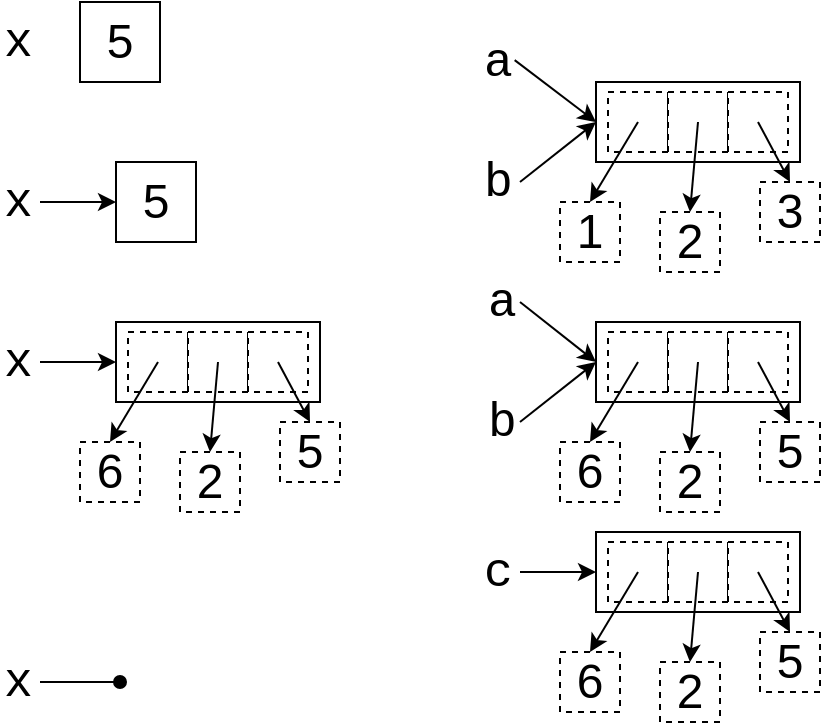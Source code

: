 <mxfile version="24.7.12">
  <diagram name="Page-1" id="ZNFxOjxP5cYbFs4iC51F">
    <mxGraphModel dx="458" dy="404" grid="1" gridSize="10" guides="1" tooltips="1" connect="1" arrows="1" fold="1" page="1" pageScale="1" pageWidth="850" pageHeight="1100" math="0" shadow="0">
      <root>
        <mxCell id="0" />
        <mxCell id="1" parent="0" />
        <mxCell id="G9SRQUJ1ZkAxIyxl74F2-48" value="&lt;font face=&quot;Courier New&quot;&gt;x&lt;/font&gt;" style="whiteSpace=wrap;html=1;fontSize=24;align=left;fillColor=none;strokeColor=none;" parent="1" vertex="1">
          <mxGeometry x="40" y="360" width="20" height="40" as="geometry" />
        </mxCell>
        <mxCell id="Mpviqfzwd2dcjgCg92Z8-2" value="" style="rounded=0;whiteSpace=wrap;html=1;fillColor=none;" vertex="1" parent="1">
          <mxGeometry x="98" y="200" width="102" height="40" as="geometry" />
        </mxCell>
        <mxCell id="dOWbaqf8AtoHvRZ55A_9-10" value="" style="endArrow=oval;html=1;rounded=0;strokeColor=default;endFill=1;exitX=1;exitY=0.5;exitDx=0;exitDy=0;" parent="1" edge="1" source="G9SRQUJ1ZkAxIyxl74F2-48">
          <mxGeometry width="50" height="50" relative="1" as="geometry">
            <mxPoint x="80" y="380" as="sourcePoint" />
            <mxPoint x="100" y="380" as="targetPoint" />
            <Array as="points" />
          </mxGeometry>
        </mxCell>
        <mxCell id="G9SRQUJ1ZkAxIyxl74F2-2" value="5" style="whiteSpace=wrap;html=1;aspect=fixed;fontSize=24;" parent="1" vertex="1">
          <mxGeometry x="80" y="40" width="40" height="40" as="geometry" />
        </mxCell>
        <mxCell id="G9SRQUJ1ZkAxIyxl74F2-3" value="&lt;font face=&quot;Courier New&quot;&gt;x&lt;/font&gt;" style="whiteSpace=wrap;html=1;fontSize=24;align=left;fillColor=none;strokeColor=none;" parent="1" vertex="1">
          <mxGeometry x="40" y="40" width="70" height="40" as="geometry" />
        </mxCell>
        <mxCell id="G9SRQUJ1ZkAxIyxl74F2-12" value="5" style="whiteSpace=wrap;html=1;aspect=fixed;fontSize=24;" parent="1" vertex="1">
          <mxGeometry x="98" y="120" width="40" height="40" as="geometry" />
        </mxCell>
        <mxCell id="G9SRQUJ1ZkAxIyxl74F2-13" value="&lt;font face=&quot;Courier New&quot;&gt;x&lt;/font&gt;" style="whiteSpace=wrap;html=1;fontSize=24;align=left;fillColor=none;strokeColor=none;" parent="1" vertex="1">
          <mxGeometry x="40" y="120" width="20" height="40" as="geometry" />
        </mxCell>
        <mxCell id="G9SRQUJ1ZkAxIyxl74F2-14" value="" style="endArrow=classic;html=1;rounded=0;exitX=1;exitY=0.5;exitDx=0;exitDy=0;strokeColor=default;entryX=0;entryY=0.5;entryDx=0;entryDy=0;" parent="1" target="G9SRQUJ1ZkAxIyxl74F2-12" edge="1" source="G9SRQUJ1ZkAxIyxl74F2-13">
          <mxGeometry width="50" height="50" relative="1" as="geometry">
            <mxPoint x="56.31" y="140" as="sourcePoint" />
            <mxPoint x="78" y="140" as="targetPoint" />
            <Array as="points" />
          </mxGeometry>
        </mxCell>
        <mxCell id="G9SRQUJ1ZkAxIyxl74F2-16" value="&lt;font face=&quot;Courier New&quot;&gt;x&lt;/font&gt;" style="whiteSpace=wrap;html=1;fontSize=24;align=left;fillColor=none;strokeColor=none;" parent="1" vertex="1">
          <mxGeometry x="40" y="200" width="20" height="40" as="geometry" />
        </mxCell>
        <mxCell id="G9SRQUJ1ZkAxIyxl74F2-17" value="" style="endArrow=classic;html=1;rounded=0;strokeColor=default;entryX=0;entryY=0.5;entryDx=0;entryDy=0;exitX=1;exitY=0.5;exitDx=0;exitDy=0;" parent="1" edge="1" source="G9SRQUJ1ZkAxIyxl74F2-16">
          <mxGeometry width="50" height="50" relative="1" as="geometry">
            <mxPoint x="70" y="220" as="sourcePoint" />
            <mxPoint x="98" y="220" as="targetPoint" />
            <Array as="points" />
          </mxGeometry>
        </mxCell>
        <mxCell id="G9SRQUJ1ZkAxIyxl74F2-21" value="&lt;font face=&quot;Courier New&quot;&gt;a&lt;/font&gt;" style="whiteSpace=wrap;html=1;fontSize=24;align=left;fillColor=none;strokeColor=none;" parent="1" vertex="1">
          <mxGeometry x="280" y="50" width="20" height="40" as="geometry" />
        </mxCell>
        <mxCell id="G9SRQUJ1ZkAxIyxl74F2-22" value="" style="endArrow=classic;html=1;rounded=0;strokeColor=default;entryX=0;entryY=0.5;entryDx=0;entryDy=0;exitX=0.867;exitY=0.476;exitDx=0;exitDy=0;exitPerimeter=0;" parent="1" target="Mpviqfzwd2dcjgCg92Z8-44" edge="1" source="G9SRQUJ1ZkAxIyxl74F2-21">
          <mxGeometry width="50" height="50" relative="1" as="geometry">
            <mxPoint x="295" y="70" as="sourcePoint" />
            <mxPoint x="338" y="100" as="targetPoint" />
            <Array as="points" />
          </mxGeometry>
        </mxCell>
        <mxCell id="G9SRQUJ1ZkAxIyxl74F2-25" value="&lt;font face=&quot;Courier New&quot;&gt;b&lt;/font&gt;" style="whiteSpace=wrap;html=1;fontSize=24;align=left;fillColor=none;strokeColor=none;" parent="1" vertex="1">
          <mxGeometry x="280" y="110" width="20" height="40" as="geometry" />
        </mxCell>
        <mxCell id="G9SRQUJ1ZkAxIyxl74F2-29" value="" style="endArrow=classic;html=1;rounded=0;strokeColor=default;exitX=1;exitY=0.5;exitDx=0;exitDy=0;entryX=0;entryY=0.5;entryDx=0;entryDy=0;" parent="1" target="Mpviqfzwd2dcjgCg92Z8-44" edge="1" source="G9SRQUJ1ZkAxIyxl74F2-25">
          <mxGeometry width="50" height="50" relative="1" as="geometry">
            <mxPoint x="295" y="130" as="sourcePoint" />
            <mxPoint x="320" y="110" as="targetPoint" />
            <Array as="points" />
          </mxGeometry>
        </mxCell>
        <mxCell id="G9SRQUJ1ZkAxIyxl74F2-35" value="&lt;font face=&quot;Courier New&quot;&gt;a&lt;/font&gt;" style="whiteSpace=wrap;html=1;fontSize=24;align=left;fillColor=none;strokeColor=none;" parent="1" vertex="1">
          <mxGeometry x="282" y="170" width="18" height="40" as="geometry" />
        </mxCell>
        <mxCell id="G9SRQUJ1ZkAxIyxl74F2-36" value="" style="endArrow=classic;html=1;rounded=0;strokeColor=default;entryX=0;entryY=0.5;entryDx=0;entryDy=0;exitX=1;exitY=0.5;exitDx=0;exitDy=0;" parent="1" target="Mpviqfzwd2dcjgCg92Z8-56" edge="1" source="G9SRQUJ1ZkAxIyxl74F2-35">
          <mxGeometry width="50" height="50" relative="1" as="geometry">
            <mxPoint x="297" y="190" as="sourcePoint" />
            <mxPoint x="338" y="220" as="targetPoint" />
            <Array as="points" />
          </mxGeometry>
        </mxCell>
        <mxCell id="G9SRQUJ1ZkAxIyxl74F2-39" value="&lt;font face=&quot;Courier New&quot;&gt;b&lt;/font&gt;" style="whiteSpace=wrap;html=1;fontSize=24;align=left;fillColor=none;strokeColor=none;" parent="1" vertex="1">
          <mxGeometry x="282" y="230" width="18" height="40" as="geometry" />
        </mxCell>
        <mxCell id="G9SRQUJ1ZkAxIyxl74F2-40" value="" style="endArrow=classic;html=1;rounded=0;strokeColor=default;entryX=0;entryY=0.5;entryDx=0;entryDy=0;exitX=1;exitY=0.5;exitDx=0;exitDy=0;" parent="1" target="Mpviqfzwd2dcjgCg92Z8-56" edge="1" source="G9SRQUJ1ZkAxIyxl74F2-39">
          <mxGeometry width="50" height="50" relative="1" as="geometry">
            <mxPoint x="297" y="250" as="sourcePoint" />
            <mxPoint x="338" y="220" as="targetPoint" />
            <Array as="points" />
          </mxGeometry>
        </mxCell>
        <mxCell id="G9SRQUJ1ZkAxIyxl74F2-42" value="&lt;font face=&quot;Courier New&quot;&gt;c&lt;/font&gt;" style="whiteSpace=wrap;html=1;fontSize=24;align=left;fillColor=none;strokeColor=none;" parent="1" vertex="1">
          <mxGeometry x="280" y="305" width="20" height="40" as="geometry" />
        </mxCell>
        <mxCell id="G9SRQUJ1ZkAxIyxl74F2-43" value="" style="endArrow=classic;html=1;rounded=0;exitX=1;exitY=0.5;exitDx=0;exitDy=0;strokeColor=default;entryX=0;entryY=0.5;entryDx=0;entryDy=0;" parent="1" target="Mpviqfzwd2dcjgCg92Z8-68" edge="1" source="G9SRQUJ1ZkAxIyxl74F2-42">
          <mxGeometry width="50" height="50" relative="1" as="geometry">
            <mxPoint x="296.31" y="310" as="sourcePoint" />
            <mxPoint x="337" y="310" as="targetPoint" />
            <Array as="points" />
          </mxGeometry>
        </mxCell>
        <mxCell id="Mpviqfzwd2dcjgCg92Z8-1" value="6" style="whiteSpace=wrap;html=1;aspect=fixed;dashed=1;fontSize=24;" vertex="1" parent="1">
          <mxGeometry x="80" y="260" width="30" height="30" as="geometry" />
        </mxCell>
        <mxCell id="Mpviqfzwd2dcjgCg92Z8-3" value="2" style="whiteSpace=wrap;html=1;aspect=fixed;dashed=1;fontSize=24;" vertex="1" parent="1">
          <mxGeometry x="130" y="265" width="30" height="30" as="geometry" />
        </mxCell>
        <mxCell id="Mpviqfzwd2dcjgCg92Z8-4" value="5" style="whiteSpace=wrap;html=1;aspect=fixed;dashed=1;fontSize=24;" vertex="1" parent="1">
          <mxGeometry x="180" y="250" width="30" height="30" as="geometry" />
        </mxCell>
        <mxCell id="Mpviqfzwd2dcjgCg92Z8-21" value="" style="whiteSpace=wrap;html=1;aspect=fixed;dashed=1;fontSize=24;" vertex="1" parent="1">
          <mxGeometry x="104" y="205" width="30" height="30" as="geometry" />
        </mxCell>
        <mxCell id="Mpviqfzwd2dcjgCg92Z8-22" value="" style="whiteSpace=wrap;html=1;aspect=fixed;dashed=1;fontSize=24;" vertex="1" parent="1">
          <mxGeometry x="134" y="205" width="30" height="30" as="geometry" />
        </mxCell>
        <mxCell id="Mpviqfzwd2dcjgCg92Z8-23" value="" style="whiteSpace=wrap;html=1;aspect=fixed;dashed=1;fontSize=24;" vertex="1" parent="1">
          <mxGeometry x="164" y="205" width="30" height="30" as="geometry" />
        </mxCell>
        <mxCell id="Mpviqfzwd2dcjgCg92Z8-24" value="" style="whiteSpace=wrap;html=1;aspect=fixed;dashed=1;fontSize=24;fillColor=none;strokeColor=none;" vertex="1" parent="1">
          <mxGeometry x="119" y="205" width="30" height="30" as="geometry" />
        </mxCell>
        <mxCell id="Mpviqfzwd2dcjgCg92Z8-25" value="" style="endArrow=classic;html=1;rounded=0;strokeColor=default;entryX=0.5;entryY=0;entryDx=0;entryDy=0;exitX=0;exitY=0.5;exitDx=0;exitDy=0;" edge="1" parent="1" source="Mpviqfzwd2dcjgCg92Z8-24" target="Mpviqfzwd2dcjgCg92Z8-1">
          <mxGeometry width="50" height="50" relative="1" as="geometry">
            <mxPoint x="305" y="80" as="sourcePoint" />
            <mxPoint x="348" y="110" as="targetPoint" />
            <Array as="points" />
          </mxGeometry>
        </mxCell>
        <mxCell id="Mpviqfzwd2dcjgCg92Z8-26" value="" style="whiteSpace=wrap;html=1;aspect=fixed;dashed=1;fontSize=24;fillColor=none;strokeColor=none;" vertex="1" parent="1">
          <mxGeometry x="149" y="205" width="30" height="30" as="geometry" />
        </mxCell>
        <mxCell id="Mpviqfzwd2dcjgCg92Z8-28" value="" style="endArrow=classic;html=1;rounded=0;strokeColor=default;entryX=0.5;entryY=0;entryDx=0;entryDy=0;exitX=0;exitY=0.5;exitDx=0;exitDy=0;" edge="1" parent="1" source="Mpviqfzwd2dcjgCg92Z8-26" target="Mpviqfzwd2dcjgCg92Z8-3">
          <mxGeometry width="50" height="50" relative="1" as="geometry">
            <mxPoint x="305" y="140" as="sourcePoint" />
            <mxPoint x="348" y="110" as="targetPoint" />
            <Array as="points" />
          </mxGeometry>
        </mxCell>
        <mxCell id="Mpviqfzwd2dcjgCg92Z8-29" value="" style="endArrow=classic;html=1;rounded=0;strokeColor=default;entryX=0.5;entryY=0;entryDx=0;entryDy=0;exitX=1;exitY=0.5;exitDx=0;exitDy=0;" edge="1" parent="1" source="Mpviqfzwd2dcjgCg92Z8-26" target="Mpviqfzwd2dcjgCg92Z8-4">
          <mxGeometry width="50" height="50" relative="1" as="geometry">
            <mxPoint x="315" y="150" as="sourcePoint" />
            <mxPoint x="358" y="120" as="targetPoint" />
            <Array as="points" />
          </mxGeometry>
        </mxCell>
        <mxCell id="Mpviqfzwd2dcjgCg92Z8-44" value="" style="rounded=0;whiteSpace=wrap;html=1;fillColor=none;" vertex="1" parent="1">
          <mxGeometry x="338" y="80" width="102" height="40" as="geometry" />
        </mxCell>
        <mxCell id="Mpviqfzwd2dcjgCg92Z8-45" value="1" style="whiteSpace=wrap;html=1;aspect=fixed;dashed=1;fontSize=24;" vertex="1" parent="1">
          <mxGeometry x="320" y="140" width="30" height="30" as="geometry" />
        </mxCell>
        <mxCell id="Mpviqfzwd2dcjgCg92Z8-46" value="2" style="whiteSpace=wrap;html=1;aspect=fixed;dashed=1;fontSize=24;" vertex="1" parent="1">
          <mxGeometry x="370" y="145" width="30" height="30" as="geometry" />
        </mxCell>
        <mxCell id="Mpviqfzwd2dcjgCg92Z8-47" value="3" style="whiteSpace=wrap;html=1;aspect=fixed;dashed=1;fontSize=24;" vertex="1" parent="1">
          <mxGeometry x="420" y="130" width="30" height="30" as="geometry" />
        </mxCell>
        <mxCell id="Mpviqfzwd2dcjgCg92Z8-48" value="" style="whiteSpace=wrap;html=1;aspect=fixed;dashed=1;fontSize=24;" vertex="1" parent="1">
          <mxGeometry x="344" y="85" width="30" height="30" as="geometry" />
        </mxCell>
        <mxCell id="Mpviqfzwd2dcjgCg92Z8-49" value="" style="whiteSpace=wrap;html=1;aspect=fixed;dashed=1;fontSize=24;" vertex="1" parent="1">
          <mxGeometry x="374" y="85" width="30" height="30" as="geometry" />
        </mxCell>
        <mxCell id="Mpviqfzwd2dcjgCg92Z8-50" value="" style="whiteSpace=wrap;html=1;aspect=fixed;dashed=1;fontSize=24;" vertex="1" parent="1">
          <mxGeometry x="404" y="85" width="30" height="30" as="geometry" />
        </mxCell>
        <mxCell id="Mpviqfzwd2dcjgCg92Z8-51" value="" style="whiteSpace=wrap;html=1;aspect=fixed;dashed=1;fontSize=24;fillColor=none;strokeColor=none;" vertex="1" parent="1">
          <mxGeometry x="359" y="85" width="30" height="30" as="geometry" />
        </mxCell>
        <mxCell id="Mpviqfzwd2dcjgCg92Z8-52" value="" style="endArrow=classic;html=1;rounded=0;strokeColor=default;entryX=0.5;entryY=0;entryDx=0;entryDy=0;exitX=0;exitY=0.5;exitDx=0;exitDy=0;" edge="1" parent="1" source="Mpviqfzwd2dcjgCg92Z8-51" target="Mpviqfzwd2dcjgCg92Z8-45">
          <mxGeometry width="50" height="50" relative="1" as="geometry">
            <mxPoint x="545" y="-40" as="sourcePoint" />
            <mxPoint x="588" y="-10" as="targetPoint" />
            <Array as="points" />
          </mxGeometry>
        </mxCell>
        <mxCell id="Mpviqfzwd2dcjgCg92Z8-53" value="" style="whiteSpace=wrap;html=1;aspect=fixed;dashed=1;fontSize=24;fillColor=none;strokeColor=none;" vertex="1" parent="1">
          <mxGeometry x="389" y="85" width="30" height="30" as="geometry" />
        </mxCell>
        <mxCell id="Mpviqfzwd2dcjgCg92Z8-54" value="" style="endArrow=classic;html=1;rounded=0;strokeColor=default;entryX=0.5;entryY=0;entryDx=0;entryDy=0;exitX=0;exitY=0.5;exitDx=0;exitDy=0;" edge="1" parent="1" source="Mpviqfzwd2dcjgCg92Z8-53" target="Mpviqfzwd2dcjgCg92Z8-46">
          <mxGeometry width="50" height="50" relative="1" as="geometry">
            <mxPoint x="545" y="20" as="sourcePoint" />
            <mxPoint x="588" y="-10" as="targetPoint" />
            <Array as="points" />
          </mxGeometry>
        </mxCell>
        <mxCell id="Mpviqfzwd2dcjgCg92Z8-55" value="" style="endArrow=classic;html=1;rounded=0;strokeColor=default;entryX=0.5;entryY=0;entryDx=0;entryDy=0;exitX=1;exitY=0.5;exitDx=0;exitDy=0;" edge="1" parent="1" source="Mpviqfzwd2dcjgCg92Z8-53" target="Mpviqfzwd2dcjgCg92Z8-47">
          <mxGeometry width="50" height="50" relative="1" as="geometry">
            <mxPoint x="555" y="30" as="sourcePoint" />
            <mxPoint x="598" as="targetPoint" />
            <Array as="points" />
          </mxGeometry>
        </mxCell>
        <mxCell id="Mpviqfzwd2dcjgCg92Z8-56" value="" style="rounded=0;whiteSpace=wrap;html=1;fillColor=none;" vertex="1" parent="1">
          <mxGeometry x="338" y="200" width="102" height="40" as="geometry" />
        </mxCell>
        <mxCell id="Mpviqfzwd2dcjgCg92Z8-57" value="6" style="whiteSpace=wrap;html=1;aspect=fixed;dashed=1;fontSize=24;" vertex="1" parent="1">
          <mxGeometry x="320" y="260" width="30" height="30" as="geometry" />
        </mxCell>
        <mxCell id="Mpviqfzwd2dcjgCg92Z8-58" value="2" style="whiteSpace=wrap;html=1;aspect=fixed;dashed=1;fontSize=24;" vertex="1" parent="1">
          <mxGeometry x="370" y="265" width="30" height="30" as="geometry" />
        </mxCell>
        <mxCell id="Mpviqfzwd2dcjgCg92Z8-59" value="5" style="whiteSpace=wrap;html=1;aspect=fixed;dashed=1;fontSize=24;" vertex="1" parent="1">
          <mxGeometry x="420" y="250" width="30" height="30" as="geometry" />
        </mxCell>
        <mxCell id="Mpviqfzwd2dcjgCg92Z8-60" value="" style="whiteSpace=wrap;html=1;aspect=fixed;dashed=1;fontSize=24;" vertex="1" parent="1">
          <mxGeometry x="344" y="205" width="30" height="30" as="geometry" />
        </mxCell>
        <mxCell id="Mpviqfzwd2dcjgCg92Z8-61" value="" style="whiteSpace=wrap;html=1;aspect=fixed;dashed=1;fontSize=24;" vertex="1" parent="1">
          <mxGeometry x="374" y="205" width="30" height="30" as="geometry" />
        </mxCell>
        <mxCell id="Mpviqfzwd2dcjgCg92Z8-62" value="" style="whiteSpace=wrap;html=1;aspect=fixed;dashed=1;fontSize=24;" vertex="1" parent="1">
          <mxGeometry x="404" y="205" width="30" height="30" as="geometry" />
        </mxCell>
        <mxCell id="Mpviqfzwd2dcjgCg92Z8-63" value="" style="whiteSpace=wrap;html=1;aspect=fixed;dashed=1;fontSize=24;fillColor=none;strokeColor=none;" vertex="1" parent="1">
          <mxGeometry x="359" y="205" width="30" height="30" as="geometry" />
        </mxCell>
        <mxCell id="Mpviqfzwd2dcjgCg92Z8-64" value="" style="endArrow=classic;html=1;rounded=0;strokeColor=default;entryX=0.5;entryY=0;entryDx=0;entryDy=0;exitX=0;exitY=0.5;exitDx=0;exitDy=0;" edge="1" parent="1" source="Mpviqfzwd2dcjgCg92Z8-63" target="Mpviqfzwd2dcjgCg92Z8-57">
          <mxGeometry width="50" height="50" relative="1" as="geometry">
            <mxPoint x="545" y="80" as="sourcePoint" />
            <mxPoint x="588" y="110" as="targetPoint" />
            <Array as="points" />
          </mxGeometry>
        </mxCell>
        <mxCell id="Mpviqfzwd2dcjgCg92Z8-65" value="" style="whiteSpace=wrap;html=1;aspect=fixed;dashed=1;fontSize=24;fillColor=none;strokeColor=none;" vertex="1" parent="1">
          <mxGeometry x="389" y="205" width="30" height="30" as="geometry" />
        </mxCell>
        <mxCell id="Mpviqfzwd2dcjgCg92Z8-66" value="" style="endArrow=classic;html=1;rounded=0;strokeColor=default;entryX=0.5;entryY=0;entryDx=0;entryDy=0;exitX=0;exitY=0.5;exitDx=0;exitDy=0;" edge="1" parent="1" source="Mpviqfzwd2dcjgCg92Z8-65" target="Mpviqfzwd2dcjgCg92Z8-58">
          <mxGeometry width="50" height="50" relative="1" as="geometry">
            <mxPoint x="545" y="140" as="sourcePoint" />
            <mxPoint x="588" y="110" as="targetPoint" />
            <Array as="points" />
          </mxGeometry>
        </mxCell>
        <mxCell id="Mpviqfzwd2dcjgCg92Z8-67" value="" style="endArrow=classic;html=1;rounded=0;strokeColor=default;entryX=0.5;entryY=0;entryDx=0;entryDy=0;exitX=1;exitY=0.5;exitDx=0;exitDy=0;" edge="1" parent="1" source="Mpviqfzwd2dcjgCg92Z8-65" target="Mpviqfzwd2dcjgCg92Z8-59">
          <mxGeometry width="50" height="50" relative="1" as="geometry">
            <mxPoint x="555" y="150" as="sourcePoint" />
            <mxPoint x="598" y="120" as="targetPoint" />
            <Array as="points" />
          </mxGeometry>
        </mxCell>
        <mxCell id="Mpviqfzwd2dcjgCg92Z8-68" value="" style="rounded=0;whiteSpace=wrap;html=1;fillColor=none;" vertex="1" parent="1">
          <mxGeometry x="338" y="305" width="102" height="40" as="geometry" />
        </mxCell>
        <mxCell id="Mpviqfzwd2dcjgCg92Z8-69" value="6" style="whiteSpace=wrap;html=1;aspect=fixed;dashed=1;fontSize=24;" vertex="1" parent="1">
          <mxGeometry x="320" y="365" width="30" height="30" as="geometry" />
        </mxCell>
        <mxCell id="Mpviqfzwd2dcjgCg92Z8-70" value="2" style="whiteSpace=wrap;html=1;aspect=fixed;dashed=1;fontSize=24;" vertex="1" parent="1">
          <mxGeometry x="370" y="370" width="30" height="30" as="geometry" />
        </mxCell>
        <mxCell id="Mpviqfzwd2dcjgCg92Z8-71" value="5" style="whiteSpace=wrap;html=1;aspect=fixed;dashed=1;fontSize=24;" vertex="1" parent="1">
          <mxGeometry x="420" y="355" width="30" height="30" as="geometry" />
        </mxCell>
        <mxCell id="Mpviqfzwd2dcjgCg92Z8-72" value="" style="whiteSpace=wrap;html=1;aspect=fixed;dashed=1;fontSize=24;" vertex="1" parent="1">
          <mxGeometry x="344" y="310" width="30" height="30" as="geometry" />
        </mxCell>
        <mxCell id="Mpviqfzwd2dcjgCg92Z8-73" value="" style="whiteSpace=wrap;html=1;aspect=fixed;dashed=1;fontSize=24;" vertex="1" parent="1">
          <mxGeometry x="374" y="310" width="30" height="30" as="geometry" />
        </mxCell>
        <mxCell id="Mpviqfzwd2dcjgCg92Z8-74" value="" style="whiteSpace=wrap;html=1;aspect=fixed;dashed=1;fontSize=24;" vertex="1" parent="1">
          <mxGeometry x="404" y="310" width="30" height="30" as="geometry" />
        </mxCell>
        <mxCell id="Mpviqfzwd2dcjgCg92Z8-75" value="" style="whiteSpace=wrap;html=1;aspect=fixed;dashed=1;fontSize=24;fillColor=none;strokeColor=none;" vertex="1" parent="1">
          <mxGeometry x="359" y="310" width="30" height="30" as="geometry" />
        </mxCell>
        <mxCell id="Mpviqfzwd2dcjgCg92Z8-76" value="" style="endArrow=classic;html=1;rounded=0;strokeColor=default;entryX=0.5;entryY=0;entryDx=0;entryDy=0;exitX=0;exitY=0.5;exitDx=0;exitDy=0;" edge="1" parent="1" source="Mpviqfzwd2dcjgCg92Z8-75" target="Mpviqfzwd2dcjgCg92Z8-69">
          <mxGeometry width="50" height="50" relative="1" as="geometry">
            <mxPoint x="545" y="185" as="sourcePoint" />
            <mxPoint x="588" y="215" as="targetPoint" />
            <Array as="points" />
          </mxGeometry>
        </mxCell>
        <mxCell id="Mpviqfzwd2dcjgCg92Z8-77" value="" style="whiteSpace=wrap;html=1;aspect=fixed;dashed=1;fontSize=24;fillColor=none;strokeColor=none;" vertex="1" parent="1">
          <mxGeometry x="389" y="310" width="30" height="30" as="geometry" />
        </mxCell>
        <mxCell id="Mpviqfzwd2dcjgCg92Z8-78" value="" style="endArrow=classic;html=1;rounded=0;strokeColor=default;entryX=0.5;entryY=0;entryDx=0;entryDy=0;exitX=0;exitY=0.5;exitDx=0;exitDy=0;" edge="1" parent="1" source="Mpviqfzwd2dcjgCg92Z8-77" target="Mpviqfzwd2dcjgCg92Z8-70">
          <mxGeometry width="50" height="50" relative="1" as="geometry">
            <mxPoint x="545" y="245" as="sourcePoint" />
            <mxPoint x="588" y="215" as="targetPoint" />
            <Array as="points" />
          </mxGeometry>
        </mxCell>
        <mxCell id="Mpviqfzwd2dcjgCg92Z8-79" value="" style="endArrow=classic;html=1;rounded=0;strokeColor=default;entryX=0.5;entryY=0;entryDx=0;entryDy=0;exitX=1;exitY=0.5;exitDx=0;exitDy=0;" edge="1" parent="1" source="Mpviqfzwd2dcjgCg92Z8-77" target="Mpviqfzwd2dcjgCg92Z8-71">
          <mxGeometry width="50" height="50" relative="1" as="geometry">
            <mxPoint x="555" y="255" as="sourcePoint" />
            <mxPoint x="598" y="225" as="targetPoint" />
            <Array as="points" />
          </mxGeometry>
        </mxCell>
      </root>
    </mxGraphModel>
  </diagram>
</mxfile>
